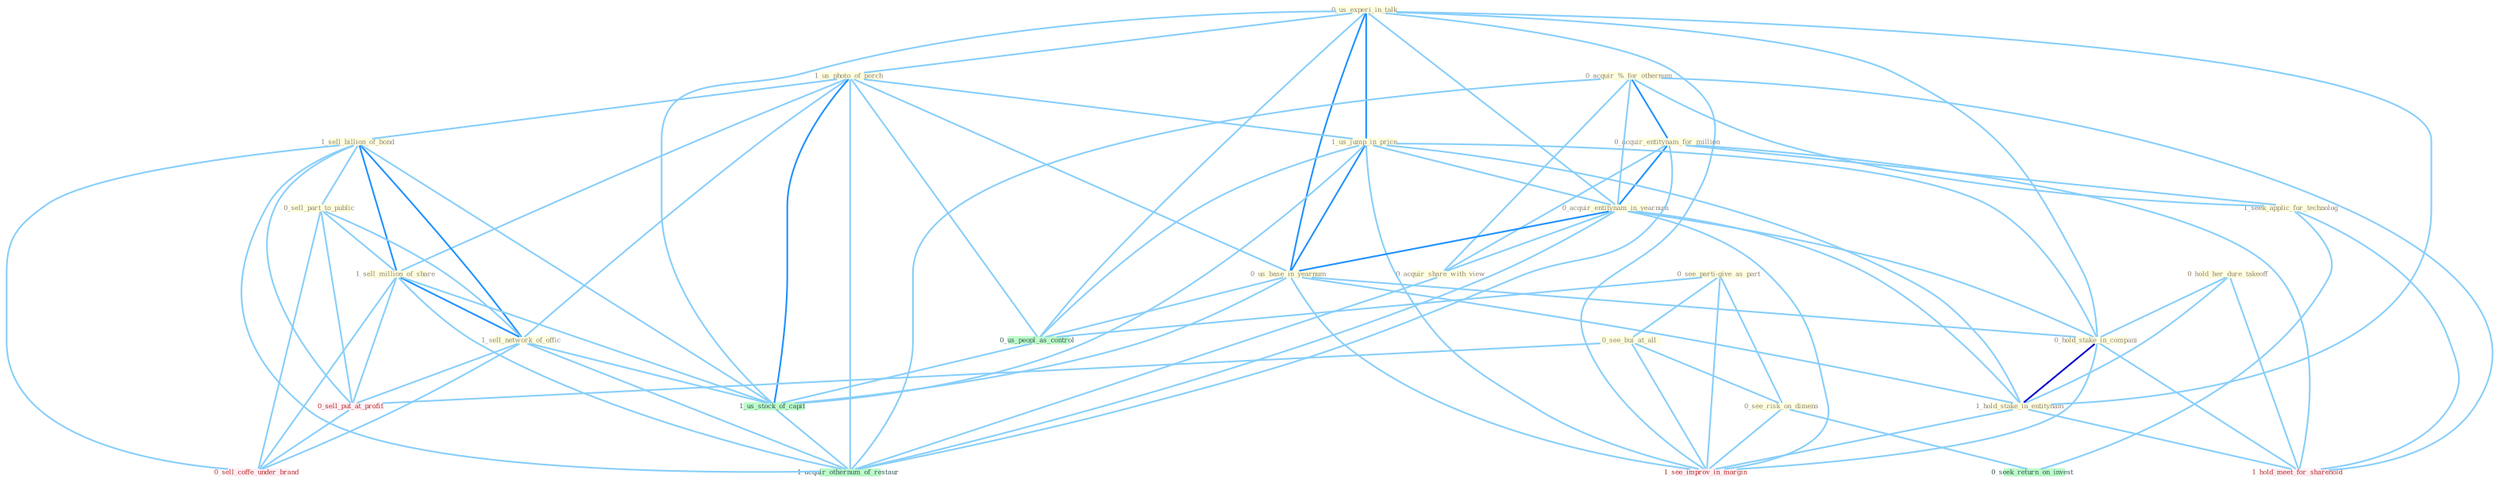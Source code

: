 Graph G{ 
    node
    [shape=polygon,style=filled,width=.5,height=.06,color="#BDFCC9",fixedsize=true,fontsize=4,
    fontcolor="#2f4f4f"];
    {node
    [color="#ffffe0", fontcolor="#8b7d6b"] "0_us_experi_in_talk " "0_see_parti-give_as_part " "0_acquir_%_for_othernum " "0_acquir_entitynam_for_million " "1_us_photo_of_porch " "1_seek_applic_for_technolog " "1_us_jump_in_price " "0_acquir_entitynam_in_yearnum " "0_acquir_share_with_view " "0_us_base_in_yearnum " "1_sell_billion_of_bond " "0_sell_part_to_public " "1_sell_million_of_share " "0_see_bui_at_all " "0_see_risk_on_dimens " "0_hold_her_dure_takeoff " "1_sell_network_of_offic " "0_hold_stake_in_compani " "1_hold_stake_in_entitynam "}
{node [color="#fff0f5", fontcolor="#b22222"] "0_sell_put_at_profit " "1_see_improv_in_margin " "0_sell_coffe_under_brand " "1_hold_meet_for_sharehold "}
edge [color="#B0E2FF"];

	"0_us_experi_in_talk " -- "1_us_photo_of_porch " [w="1", color="#87cefa" ];
	"0_us_experi_in_talk " -- "1_us_jump_in_price " [w="2", color="#1e90ff" , len=0.8];
	"0_us_experi_in_talk " -- "0_acquir_entitynam_in_yearnum " [w="1", color="#87cefa" ];
	"0_us_experi_in_talk " -- "0_us_base_in_yearnum " [w="2", color="#1e90ff" , len=0.8];
	"0_us_experi_in_talk " -- "0_hold_stake_in_compani " [w="1", color="#87cefa" ];
	"0_us_experi_in_talk " -- "1_hold_stake_in_entitynam " [w="1", color="#87cefa" ];
	"0_us_experi_in_talk " -- "0_us_peopl_as_control " [w="1", color="#87cefa" ];
	"0_us_experi_in_talk " -- "1_us_stock_of_capit " [w="1", color="#87cefa" ];
	"0_us_experi_in_talk " -- "1_see_improv_in_margin " [w="1", color="#87cefa" ];
	"0_see_parti-give_as_part " -- "0_see_bui_at_all " [w="1", color="#87cefa" ];
	"0_see_parti-give_as_part " -- "0_see_risk_on_dimens " [w="1", color="#87cefa" ];
	"0_see_parti-give_as_part " -- "0_us_peopl_as_control " [w="1", color="#87cefa" ];
	"0_see_parti-give_as_part " -- "1_see_improv_in_margin " [w="1", color="#87cefa" ];
	"0_acquir_%_for_othernum " -- "0_acquir_entitynam_for_million " [w="2", color="#1e90ff" , len=0.8];
	"0_acquir_%_for_othernum " -- "1_seek_applic_for_technolog " [w="1", color="#87cefa" ];
	"0_acquir_%_for_othernum " -- "0_acquir_entitynam_in_yearnum " [w="1", color="#87cefa" ];
	"0_acquir_%_for_othernum " -- "0_acquir_share_with_view " [w="1", color="#87cefa" ];
	"0_acquir_%_for_othernum " -- "1_hold_meet_for_sharehold " [w="1", color="#87cefa" ];
	"0_acquir_%_for_othernum " -- "1_acquir_othernum_of_restaur " [w="1", color="#87cefa" ];
	"0_acquir_entitynam_for_million " -- "1_seek_applic_for_technolog " [w="1", color="#87cefa" ];
	"0_acquir_entitynam_for_million " -- "0_acquir_entitynam_in_yearnum " [w="2", color="#1e90ff" , len=0.8];
	"0_acquir_entitynam_for_million " -- "0_acquir_share_with_view " [w="1", color="#87cefa" ];
	"0_acquir_entitynam_for_million " -- "1_hold_meet_for_sharehold " [w="1", color="#87cefa" ];
	"0_acquir_entitynam_for_million " -- "1_acquir_othernum_of_restaur " [w="1", color="#87cefa" ];
	"1_us_photo_of_porch " -- "1_us_jump_in_price " [w="1", color="#87cefa" ];
	"1_us_photo_of_porch " -- "0_us_base_in_yearnum " [w="1", color="#87cefa" ];
	"1_us_photo_of_porch " -- "1_sell_billion_of_bond " [w="1", color="#87cefa" ];
	"1_us_photo_of_porch " -- "1_sell_million_of_share " [w="1", color="#87cefa" ];
	"1_us_photo_of_porch " -- "1_sell_network_of_offic " [w="1", color="#87cefa" ];
	"1_us_photo_of_porch " -- "0_us_peopl_as_control " [w="1", color="#87cefa" ];
	"1_us_photo_of_porch " -- "1_us_stock_of_capit " [w="2", color="#1e90ff" , len=0.8];
	"1_us_photo_of_porch " -- "1_acquir_othernum_of_restaur " [w="1", color="#87cefa" ];
	"1_seek_applic_for_technolog " -- "0_seek_return_on_invest " [w="1", color="#87cefa" ];
	"1_seek_applic_for_technolog " -- "1_hold_meet_for_sharehold " [w="1", color="#87cefa" ];
	"1_us_jump_in_price " -- "0_acquir_entitynam_in_yearnum " [w="1", color="#87cefa" ];
	"1_us_jump_in_price " -- "0_us_base_in_yearnum " [w="2", color="#1e90ff" , len=0.8];
	"1_us_jump_in_price " -- "0_hold_stake_in_compani " [w="1", color="#87cefa" ];
	"1_us_jump_in_price " -- "1_hold_stake_in_entitynam " [w="1", color="#87cefa" ];
	"1_us_jump_in_price " -- "0_us_peopl_as_control " [w="1", color="#87cefa" ];
	"1_us_jump_in_price " -- "1_us_stock_of_capit " [w="1", color="#87cefa" ];
	"1_us_jump_in_price " -- "1_see_improv_in_margin " [w="1", color="#87cefa" ];
	"0_acquir_entitynam_in_yearnum " -- "0_acquir_share_with_view " [w="1", color="#87cefa" ];
	"0_acquir_entitynam_in_yearnum " -- "0_us_base_in_yearnum " [w="2", color="#1e90ff" , len=0.8];
	"0_acquir_entitynam_in_yearnum " -- "0_hold_stake_in_compani " [w="1", color="#87cefa" ];
	"0_acquir_entitynam_in_yearnum " -- "1_hold_stake_in_entitynam " [w="1", color="#87cefa" ];
	"0_acquir_entitynam_in_yearnum " -- "1_see_improv_in_margin " [w="1", color="#87cefa" ];
	"0_acquir_entitynam_in_yearnum " -- "1_acquir_othernum_of_restaur " [w="1", color="#87cefa" ];
	"0_acquir_share_with_view " -- "1_acquir_othernum_of_restaur " [w="1", color="#87cefa" ];
	"0_us_base_in_yearnum " -- "0_hold_stake_in_compani " [w="1", color="#87cefa" ];
	"0_us_base_in_yearnum " -- "1_hold_stake_in_entitynam " [w="1", color="#87cefa" ];
	"0_us_base_in_yearnum " -- "0_us_peopl_as_control " [w="1", color="#87cefa" ];
	"0_us_base_in_yearnum " -- "1_us_stock_of_capit " [w="1", color="#87cefa" ];
	"0_us_base_in_yearnum " -- "1_see_improv_in_margin " [w="1", color="#87cefa" ];
	"1_sell_billion_of_bond " -- "0_sell_part_to_public " [w="1", color="#87cefa" ];
	"1_sell_billion_of_bond " -- "1_sell_million_of_share " [w="2", color="#1e90ff" , len=0.8];
	"1_sell_billion_of_bond " -- "1_sell_network_of_offic " [w="2", color="#1e90ff" , len=0.8];
	"1_sell_billion_of_bond " -- "0_sell_put_at_profit " [w="1", color="#87cefa" ];
	"1_sell_billion_of_bond " -- "1_us_stock_of_capit " [w="1", color="#87cefa" ];
	"1_sell_billion_of_bond " -- "0_sell_coffe_under_brand " [w="1", color="#87cefa" ];
	"1_sell_billion_of_bond " -- "1_acquir_othernum_of_restaur " [w="1", color="#87cefa" ];
	"0_sell_part_to_public " -- "1_sell_million_of_share " [w="1", color="#87cefa" ];
	"0_sell_part_to_public " -- "1_sell_network_of_offic " [w="1", color="#87cefa" ];
	"0_sell_part_to_public " -- "0_sell_put_at_profit " [w="1", color="#87cefa" ];
	"0_sell_part_to_public " -- "0_sell_coffe_under_brand " [w="1", color="#87cefa" ];
	"1_sell_million_of_share " -- "1_sell_network_of_offic " [w="2", color="#1e90ff" , len=0.8];
	"1_sell_million_of_share " -- "0_sell_put_at_profit " [w="1", color="#87cefa" ];
	"1_sell_million_of_share " -- "1_us_stock_of_capit " [w="1", color="#87cefa" ];
	"1_sell_million_of_share " -- "0_sell_coffe_under_brand " [w="1", color="#87cefa" ];
	"1_sell_million_of_share " -- "1_acquir_othernum_of_restaur " [w="1", color="#87cefa" ];
	"0_see_bui_at_all " -- "0_see_risk_on_dimens " [w="1", color="#87cefa" ];
	"0_see_bui_at_all " -- "0_sell_put_at_profit " [w="1", color="#87cefa" ];
	"0_see_bui_at_all " -- "1_see_improv_in_margin " [w="1", color="#87cefa" ];
	"0_see_risk_on_dimens " -- "0_seek_return_on_invest " [w="1", color="#87cefa" ];
	"0_see_risk_on_dimens " -- "1_see_improv_in_margin " [w="1", color="#87cefa" ];
	"0_hold_her_dure_takeoff " -- "0_hold_stake_in_compani " [w="1", color="#87cefa" ];
	"0_hold_her_dure_takeoff " -- "1_hold_stake_in_entitynam " [w="1", color="#87cefa" ];
	"0_hold_her_dure_takeoff " -- "1_hold_meet_for_sharehold " [w="1", color="#87cefa" ];
	"1_sell_network_of_offic " -- "0_sell_put_at_profit " [w="1", color="#87cefa" ];
	"1_sell_network_of_offic " -- "1_us_stock_of_capit " [w="1", color="#87cefa" ];
	"1_sell_network_of_offic " -- "0_sell_coffe_under_brand " [w="1", color="#87cefa" ];
	"1_sell_network_of_offic " -- "1_acquir_othernum_of_restaur " [w="1", color="#87cefa" ];
	"0_hold_stake_in_compani " -- "1_hold_stake_in_entitynam " [w="3", color="#0000cd" , len=0.6];
	"0_hold_stake_in_compani " -- "1_see_improv_in_margin " [w="1", color="#87cefa" ];
	"0_hold_stake_in_compani " -- "1_hold_meet_for_sharehold " [w="1", color="#87cefa" ];
	"1_hold_stake_in_entitynam " -- "1_see_improv_in_margin " [w="1", color="#87cefa" ];
	"1_hold_stake_in_entitynam " -- "1_hold_meet_for_sharehold " [w="1", color="#87cefa" ];
	"0_us_peopl_as_control " -- "1_us_stock_of_capit " [w="1", color="#87cefa" ];
	"0_sell_put_at_profit " -- "0_sell_coffe_under_brand " [w="1", color="#87cefa" ];
	"1_us_stock_of_capit " -- "1_acquir_othernum_of_restaur " [w="1", color="#87cefa" ];
}